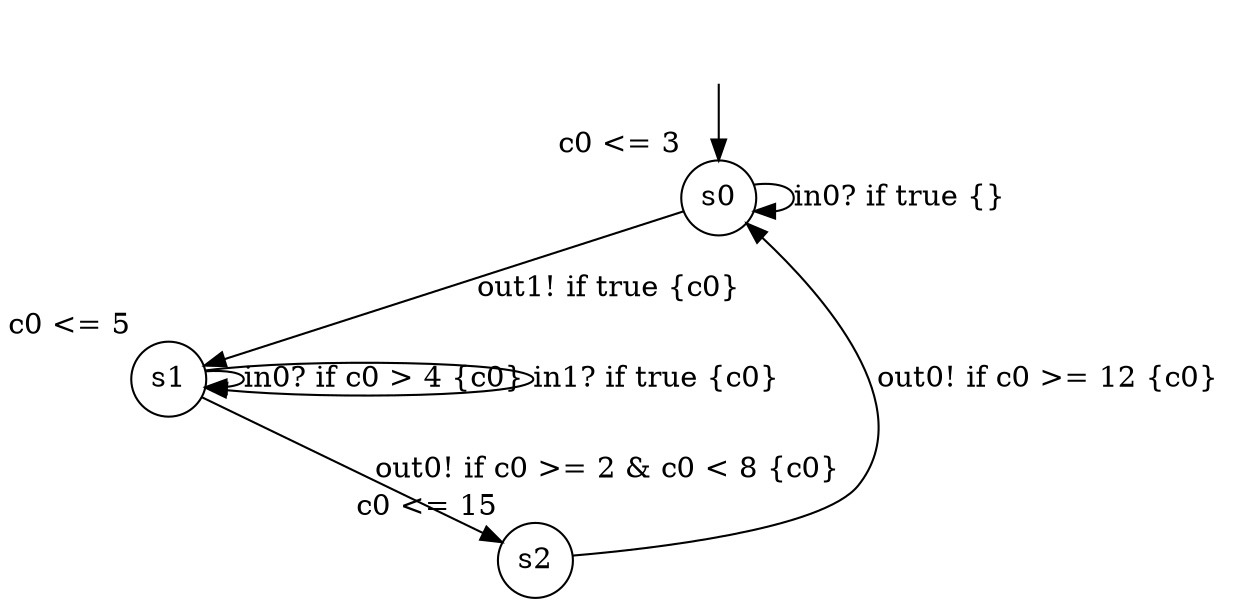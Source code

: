 digraph g {
__start0 [label="" shape="none"];
s0 [shape="circle" margin=0 label="s0", xlabel="c0 <= 3"];
s1 [shape="circle" margin=0 label="s1", xlabel="c0 <= 5"];
s2 [shape="circle" margin=0 label="s2", xlabel="c0 <= 15"];
s0 -> s0 [label="in0? if true {} "];
s0 -> s1 [label="out1! if true {c0} "];
s1 -> s1 [label="in0? if c0 > 4 {c0} "];
s1 -> s1 [label="in1? if true {c0} "];
s1 -> s2 [label="out0! if c0 >= 2 & c0 < 8 {c0} "];
s2 -> s0 [label="out0! if c0 >= 12 {c0} "];
__start0 -> s0;
}
